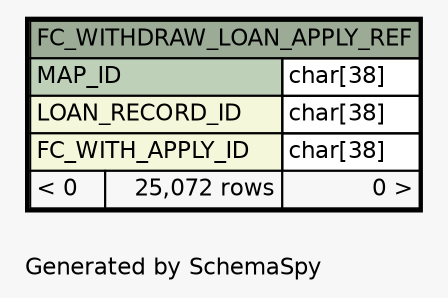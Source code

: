// dot 2.26.0 on Linux 2.6.32-504.8.1.el6.x86_64
// SchemaSpy rev 590
digraph "oneDegreeRelationshipsDiagram" {
  graph [
    rankdir="RL"
    bgcolor="#f7f7f7"
    label="\nGenerated by SchemaSpy"
    labeljust="l"
    nodesep="0.18"
    ranksep="0.46"
    fontname="Helvetica"
    fontsize="11"
  ];
  node [
    fontname="Helvetica"
    fontsize="11"
    shape="plaintext"
  ];
  edge [
    arrowsize="0.8"
  ];
  "FC_WITHDRAW_LOAN_APPLY_REF" [
    label=<
    <TABLE BORDER="2" CELLBORDER="1" CELLSPACING="0" BGCOLOR="#ffffff">
      <TR><TD COLSPAN="3" BGCOLOR="#9bab96" ALIGN="CENTER">FC_WITHDRAW_LOAN_APPLY_REF</TD></TR>
      <TR><TD PORT="MAP_ID" COLSPAN="2" BGCOLOR="#bed1b8" ALIGN="LEFT">MAP_ID</TD><TD PORT="MAP_ID.type" ALIGN="LEFT">char[38]</TD></TR>
      <TR><TD PORT="LOAN_RECORD_ID" COLSPAN="2" BGCOLOR="#f4f7da" ALIGN="LEFT">LOAN_RECORD_ID</TD><TD PORT="LOAN_RECORD_ID.type" ALIGN="LEFT">char[38]</TD></TR>
      <TR><TD PORT="FC_WITH_APPLY_ID" COLSPAN="2" BGCOLOR="#f4f7da" ALIGN="LEFT">FC_WITH_APPLY_ID</TD><TD PORT="FC_WITH_APPLY_ID.type" ALIGN="LEFT">char[38]</TD></TR>
      <TR><TD ALIGN="LEFT" BGCOLOR="#f7f7f7">&lt; 0</TD><TD ALIGN="RIGHT" BGCOLOR="#f7f7f7">25,072 rows</TD><TD ALIGN="RIGHT" BGCOLOR="#f7f7f7">0 &gt;</TD></TR>
    </TABLE>>
    URL="FC_WITHDRAW_LOAN_APPLY_REF.html"
    tooltip="FC_WITHDRAW_LOAN_APPLY_REF"
  ];
}
